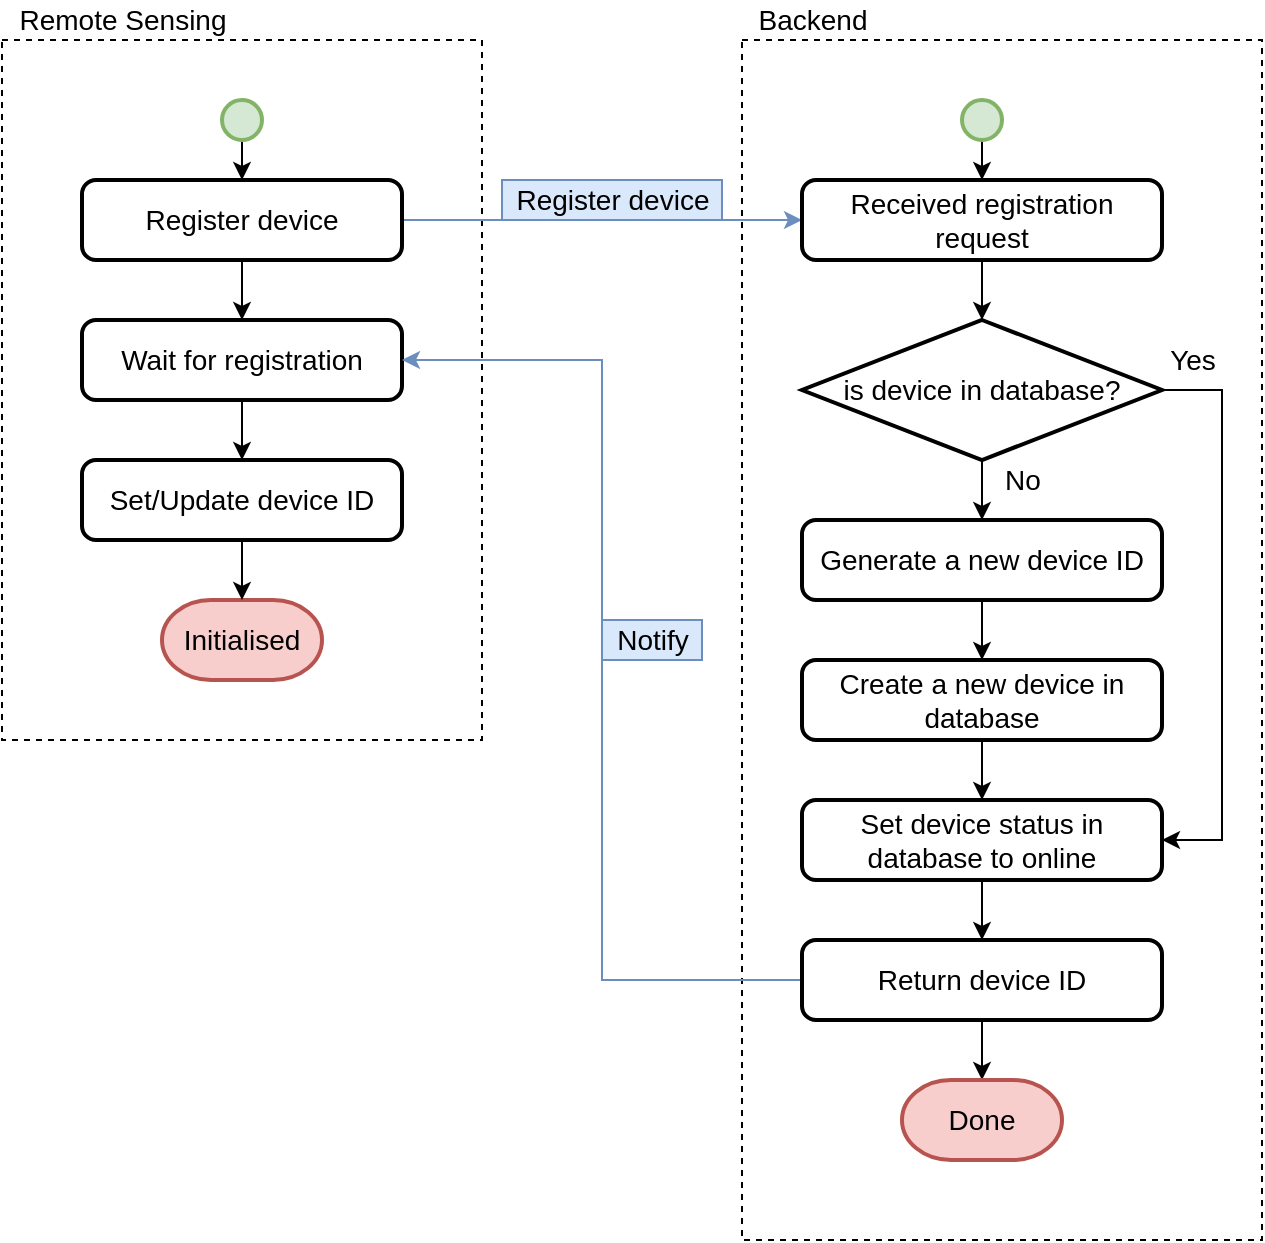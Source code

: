 <mxfile version="12.9.3" type="device"><diagram id="kqiSBvhZE7V_4Fic_YX7" name="Page-1"><mxGraphModel dx="1718" dy="993" grid="1" gridSize="10" guides="1" tooltips="1" connect="1" arrows="1" fold="1" page="1" pageScale="1" pageWidth="827" pageHeight="1169" math="0" shadow="0"><root><mxCell id="0"/><mxCell id="1" parent="0"/><mxCell id="i2EapskLHitIl6LsWKlx-51" value="" style="rounded=0;whiteSpace=wrap;html=1;fontSize=14;fillColor=none;dashed=1;" vertex="1" parent="1"><mxGeometry x="450" y="120" width="260" height="600" as="geometry"/></mxCell><mxCell id="i2EapskLHitIl6LsWKlx-12" value="" style="rounded=0;whiteSpace=wrap;html=1;fontSize=14;fillColor=none;dashed=1;" vertex="1" parent="1"><mxGeometry x="80" y="120" width="240" height="350" as="geometry"/></mxCell><mxCell id="i2EapskLHitIl6LsWKlx-19" style="edgeStyle=orthogonalEdgeStyle;rounded=0;orthogonalLoop=1;jettySize=auto;html=1;exitX=0.5;exitY=1;exitDx=0;exitDy=0;entryX=0.5;entryY=0;entryDx=0;entryDy=0;fontSize=14;" edge="1" parent="1" source="i2EapskLHitIl6LsWKlx-2" target="i2EapskLHitIl6LsWKlx-18"><mxGeometry relative="1" as="geometry"/></mxCell><mxCell id="i2EapskLHitIl6LsWKlx-22" style="edgeStyle=orthogonalEdgeStyle;rounded=0;orthogonalLoop=1;jettySize=auto;html=1;exitX=1;exitY=0.5;exitDx=0;exitDy=0;entryX=0;entryY=0.5;entryDx=0;entryDy=0;fontSize=14;fillColor=#dae8fc;strokeColor=#6c8ebf;" edge="1" parent="1" source="i2EapskLHitIl6LsWKlx-2" target="i2EapskLHitIl6LsWKlx-17"><mxGeometry relative="1" as="geometry"/></mxCell><mxCell id="i2EapskLHitIl6LsWKlx-2" value="Register device" style="rounded=1;whiteSpace=wrap;html=1;absoluteArcSize=1;arcSize=14;strokeWidth=2;fontSize=14;" vertex="1" parent="1"><mxGeometry x="120" y="190" width="160" height="40" as="geometry"/></mxCell><mxCell id="i2EapskLHitIl6LsWKlx-4" style="edgeStyle=orthogonalEdgeStyle;rounded=0;orthogonalLoop=1;jettySize=auto;html=1;exitX=0.5;exitY=1;exitDx=0;exitDy=0;exitPerimeter=0;entryX=0.5;entryY=0;entryDx=0;entryDy=0;fontSize=14;" edge="1" parent="1" source="i2EapskLHitIl6LsWKlx-3" target="i2EapskLHitIl6LsWKlx-2"><mxGeometry relative="1" as="geometry"/></mxCell><mxCell id="i2EapskLHitIl6LsWKlx-3" value="" style="strokeWidth=2;html=1;shape=mxgraph.flowchart.start_2;whiteSpace=wrap;fillColor=#d5e8d4;strokeColor=#82b366;fontSize=14;" vertex="1" parent="1"><mxGeometry x="190" y="150" width="20" height="20" as="geometry"/></mxCell><mxCell id="i2EapskLHitIl6LsWKlx-11" value="Initialised" style="strokeWidth=2;html=1;shape=mxgraph.flowchart.terminator;whiteSpace=wrap;fontSize=14;fillColor=#f8cecc;strokeColor=#b85450;" vertex="1" parent="1"><mxGeometry x="160" y="400" width="80" height="40" as="geometry"/></mxCell><mxCell id="i2EapskLHitIl6LsWKlx-13" value="Remote Sensing" style="text;html=1;align=center;verticalAlign=middle;resizable=0;points=[];autosize=1;fontSize=14;" vertex="1" parent="1"><mxGeometry x="80" y="100" width="120" height="20" as="geometry"/></mxCell><mxCell id="i2EapskLHitIl6LsWKlx-21" style="edgeStyle=orthogonalEdgeStyle;rounded=0;orthogonalLoop=1;jettySize=auto;html=1;exitX=0.5;exitY=1;exitDx=0;exitDy=0;exitPerimeter=0;entryX=0.5;entryY=0;entryDx=0;entryDy=0;fontSize=14;" edge="1" parent="1" source="i2EapskLHitIl6LsWKlx-16" target="i2EapskLHitIl6LsWKlx-17"><mxGeometry relative="1" as="geometry"/></mxCell><mxCell id="i2EapskLHitIl6LsWKlx-16" value="" style="strokeWidth=2;html=1;shape=mxgraph.flowchart.start_2;whiteSpace=wrap;fillColor=#d5e8d4;strokeColor=#82b366;fontSize=14;" vertex="1" parent="1"><mxGeometry x="560" y="150" width="20" height="20" as="geometry"/></mxCell><mxCell id="i2EapskLHitIl6LsWKlx-25" style="edgeStyle=orthogonalEdgeStyle;rounded=0;orthogonalLoop=1;jettySize=auto;html=1;exitX=0.5;exitY=1;exitDx=0;exitDy=0;entryX=0.5;entryY=0;entryDx=0;entryDy=0;fontSize=14;" edge="1" parent="1" source="i2EapskLHitIl6LsWKlx-17"><mxGeometry relative="1" as="geometry"><mxPoint x="570" y="260" as="targetPoint"/></mxGeometry></mxCell><mxCell id="i2EapskLHitIl6LsWKlx-17" value="Received registration request" style="rounded=1;whiteSpace=wrap;html=1;absoluteArcSize=1;arcSize=14;strokeWidth=2;fontSize=14;" vertex="1" parent="1"><mxGeometry x="480" y="190" width="180" height="40" as="geometry"/></mxCell><mxCell id="i2EapskLHitIl6LsWKlx-67" style="edgeStyle=orthogonalEdgeStyle;rounded=0;orthogonalLoop=1;jettySize=auto;html=1;exitX=0.5;exitY=1;exitDx=0;exitDy=0;entryX=0.5;entryY=0;entryDx=0;entryDy=0;fontSize=14;" edge="1" parent="1" source="i2EapskLHitIl6LsWKlx-18" target="i2EapskLHitIl6LsWKlx-66"><mxGeometry relative="1" as="geometry"/></mxCell><mxCell id="i2EapskLHitIl6LsWKlx-18" value="Wait for registration" style="rounded=1;whiteSpace=wrap;html=1;absoluteArcSize=1;arcSize=14;strokeWidth=2;fontSize=14;" vertex="1" parent="1"><mxGeometry x="120" y="260" width="160" height="40" as="geometry"/></mxCell><mxCell id="i2EapskLHitIl6LsWKlx-23" value="Register device" style="text;html=1;align=center;verticalAlign=middle;resizable=0;points=[];autosize=1;fontSize=14;fillColor=#dae8fc;strokeColor=#6c8ebf;" vertex="1" parent="1"><mxGeometry x="330" y="190" width="110" height="20" as="geometry"/></mxCell><mxCell id="i2EapskLHitIl6LsWKlx-34" style="edgeStyle=orthogonalEdgeStyle;rounded=0;orthogonalLoop=1;jettySize=auto;html=1;exitX=0.5;exitY=1;exitDx=0;exitDy=0;exitPerimeter=0;entryX=0.5;entryY=0;entryDx=0;entryDy=0;fontSize=14;" edge="1" parent="1" source="i2EapskLHitIl6LsWKlx-26" target="i2EapskLHitIl6LsWKlx-33"><mxGeometry relative="1" as="geometry"/></mxCell><mxCell id="i2EapskLHitIl6LsWKlx-40" style="edgeStyle=orthogonalEdgeStyle;rounded=0;orthogonalLoop=1;jettySize=auto;html=1;exitX=1;exitY=0.5;exitDx=0;exitDy=0;exitPerimeter=0;entryX=1;entryY=0.5;entryDx=0;entryDy=0;fontSize=14;" edge="1" parent="1" source="i2EapskLHitIl6LsWKlx-26" target="i2EapskLHitIl6LsWKlx-38"><mxGeometry relative="1" as="geometry"><Array as="points"><mxPoint x="690" y="295"/><mxPoint x="690" y="520"/></Array></mxGeometry></mxCell><mxCell id="i2EapskLHitIl6LsWKlx-26" value="is device in database?" style="strokeWidth=2;html=1;shape=mxgraph.flowchart.decision;whiteSpace=wrap;fontSize=14;" vertex="1" parent="1"><mxGeometry x="480" y="260" width="180" height="70" as="geometry"/></mxCell><mxCell id="i2EapskLHitIl6LsWKlx-37" style="edgeStyle=orthogonalEdgeStyle;rounded=0;orthogonalLoop=1;jettySize=auto;html=1;exitX=0.5;exitY=1;exitDx=0;exitDy=0;fontSize=14;" edge="1" parent="1" source="i2EapskLHitIl6LsWKlx-33" target="i2EapskLHitIl6LsWKlx-36"><mxGeometry relative="1" as="geometry"/></mxCell><mxCell id="i2EapskLHitIl6LsWKlx-33" value="Generate a new device ID" style="rounded=1;whiteSpace=wrap;html=1;absoluteArcSize=1;arcSize=14;strokeWidth=2;fontSize=14;" vertex="1" parent="1"><mxGeometry x="480" y="360" width="180" height="40" as="geometry"/></mxCell><mxCell id="i2EapskLHitIl6LsWKlx-35" value="No" style="text;html=1;align=center;verticalAlign=middle;resizable=0;points=[];autosize=1;fontSize=14;" vertex="1" parent="1"><mxGeometry x="575" y="330" width="30" height="20" as="geometry"/></mxCell><mxCell id="i2EapskLHitIl6LsWKlx-39" style="edgeStyle=orthogonalEdgeStyle;rounded=0;orthogonalLoop=1;jettySize=auto;html=1;exitX=0.5;exitY=1;exitDx=0;exitDy=0;entryX=0.5;entryY=0;entryDx=0;entryDy=0;fontSize=14;" edge="1" parent="1" source="i2EapskLHitIl6LsWKlx-36" target="i2EapskLHitIl6LsWKlx-38"><mxGeometry relative="1" as="geometry"/></mxCell><mxCell id="i2EapskLHitIl6LsWKlx-36" value="Create a new device in database" style="rounded=1;whiteSpace=wrap;html=1;absoluteArcSize=1;arcSize=14;strokeWidth=2;fontSize=14;" vertex="1" parent="1"><mxGeometry x="480" y="430" width="180" height="40" as="geometry"/></mxCell><mxCell id="i2EapskLHitIl6LsWKlx-43" style="edgeStyle=orthogonalEdgeStyle;rounded=0;orthogonalLoop=1;jettySize=auto;html=1;exitX=0.5;exitY=1;exitDx=0;exitDy=0;entryX=0.5;entryY=0;entryDx=0;entryDy=0;fontSize=14;" edge="1" parent="1" source="i2EapskLHitIl6LsWKlx-38" target="i2EapskLHitIl6LsWKlx-42"><mxGeometry relative="1" as="geometry"/></mxCell><mxCell id="i2EapskLHitIl6LsWKlx-38" value="Set device status in database to online" style="rounded=1;whiteSpace=wrap;html=1;absoluteArcSize=1;arcSize=14;strokeWidth=2;fontSize=14;" vertex="1" parent="1"><mxGeometry x="480" y="500" width="180" height="40" as="geometry"/></mxCell><mxCell id="i2EapskLHitIl6LsWKlx-41" value="Yes" style="text;html=1;align=center;verticalAlign=middle;resizable=0;points=[];autosize=1;fontSize=14;" vertex="1" parent="1"><mxGeometry x="655" y="270" width="40" height="20" as="geometry"/></mxCell><mxCell id="i2EapskLHitIl6LsWKlx-48" style="edgeStyle=orthogonalEdgeStyle;rounded=0;orthogonalLoop=1;jettySize=auto;html=1;exitX=0.5;exitY=1;exitDx=0;exitDy=0;entryX=0.5;entryY=0;entryDx=0;entryDy=0;entryPerimeter=0;fontSize=14;" edge="1" parent="1" source="i2EapskLHitIl6LsWKlx-42" target="i2EapskLHitIl6LsWKlx-47"><mxGeometry relative="1" as="geometry"/></mxCell><mxCell id="i2EapskLHitIl6LsWKlx-49" style="edgeStyle=orthogonalEdgeStyle;rounded=0;orthogonalLoop=1;jettySize=auto;html=1;exitX=0;exitY=0.5;exitDx=0;exitDy=0;entryX=1;entryY=0.5;entryDx=0;entryDy=0;fontSize=14;fillColor=#dae8fc;strokeColor=#6c8ebf;" edge="1" parent="1" source="i2EapskLHitIl6LsWKlx-42" target="i2EapskLHitIl6LsWKlx-18"><mxGeometry relative="1" as="geometry"/></mxCell><mxCell id="i2EapskLHitIl6LsWKlx-42" value="Return device ID" style="rounded=1;whiteSpace=wrap;html=1;absoluteArcSize=1;arcSize=14;strokeWidth=2;fontSize=14;" vertex="1" parent="1"><mxGeometry x="480" y="570" width="180" height="40" as="geometry"/></mxCell><mxCell id="i2EapskLHitIl6LsWKlx-47" value="Done" style="strokeWidth=2;html=1;shape=mxgraph.flowchart.terminator;whiteSpace=wrap;fontSize=14;fillColor=#f8cecc;strokeColor=#b85450;" vertex="1" parent="1"><mxGeometry x="530" y="640" width="80" height="40" as="geometry"/></mxCell><mxCell id="i2EapskLHitIl6LsWKlx-50" value="Notify" style="text;html=1;align=center;verticalAlign=middle;resizable=0;points=[];autosize=1;fontSize=14;fillColor=#dae8fc;strokeColor=#6c8ebf;" vertex="1" parent="1"><mxGeometry x="380" y="410" width="50" height="20" as="geometry"/></mxCell><mxCell id="i2EapskLHitIl6LsWKlx-52" value="Backend" style="text;html=1;align=center;verticalAlign=middle;resizable=0;points=[];autosize=1;fontSize=14;" vertex="1" parent="1"><mxGeometry x="450" y="100" width="70" height="20" as="geometry"/></mxCell><mxCell id="i2EapskLHitIl6LsWKlx-68" style="edgeStyle=orthogonalEdgeStyle;rounded=0;orthogonalLoop=1;jettySize=auto;html=1;exitX=0.5;exitY=1;exitDx=0;exitDy=0;fontSize=14;" edge="1" parent="1" source="i2EapskLHitIl6LsWKlx-66" target="i2EapskLHitIl6LsWKlx-11"><mxGeometry relative="1" as="geometry"/></mxCell><mxCell id="i2EapskLHitIl6LsWKlx-66" value="Set/Update device ID" style="rounded=1;whiteSpace=wrap;html=1;absoluteArcSize=1;arcSize=14;strokeWidth=2;fontSize=14;" vertex="1" parent="1"><mxGeometry x="120" y="330" width="160" height="40" as="geometry"/></mxCell></root></mxGraphModel></diagram></mxfile>
